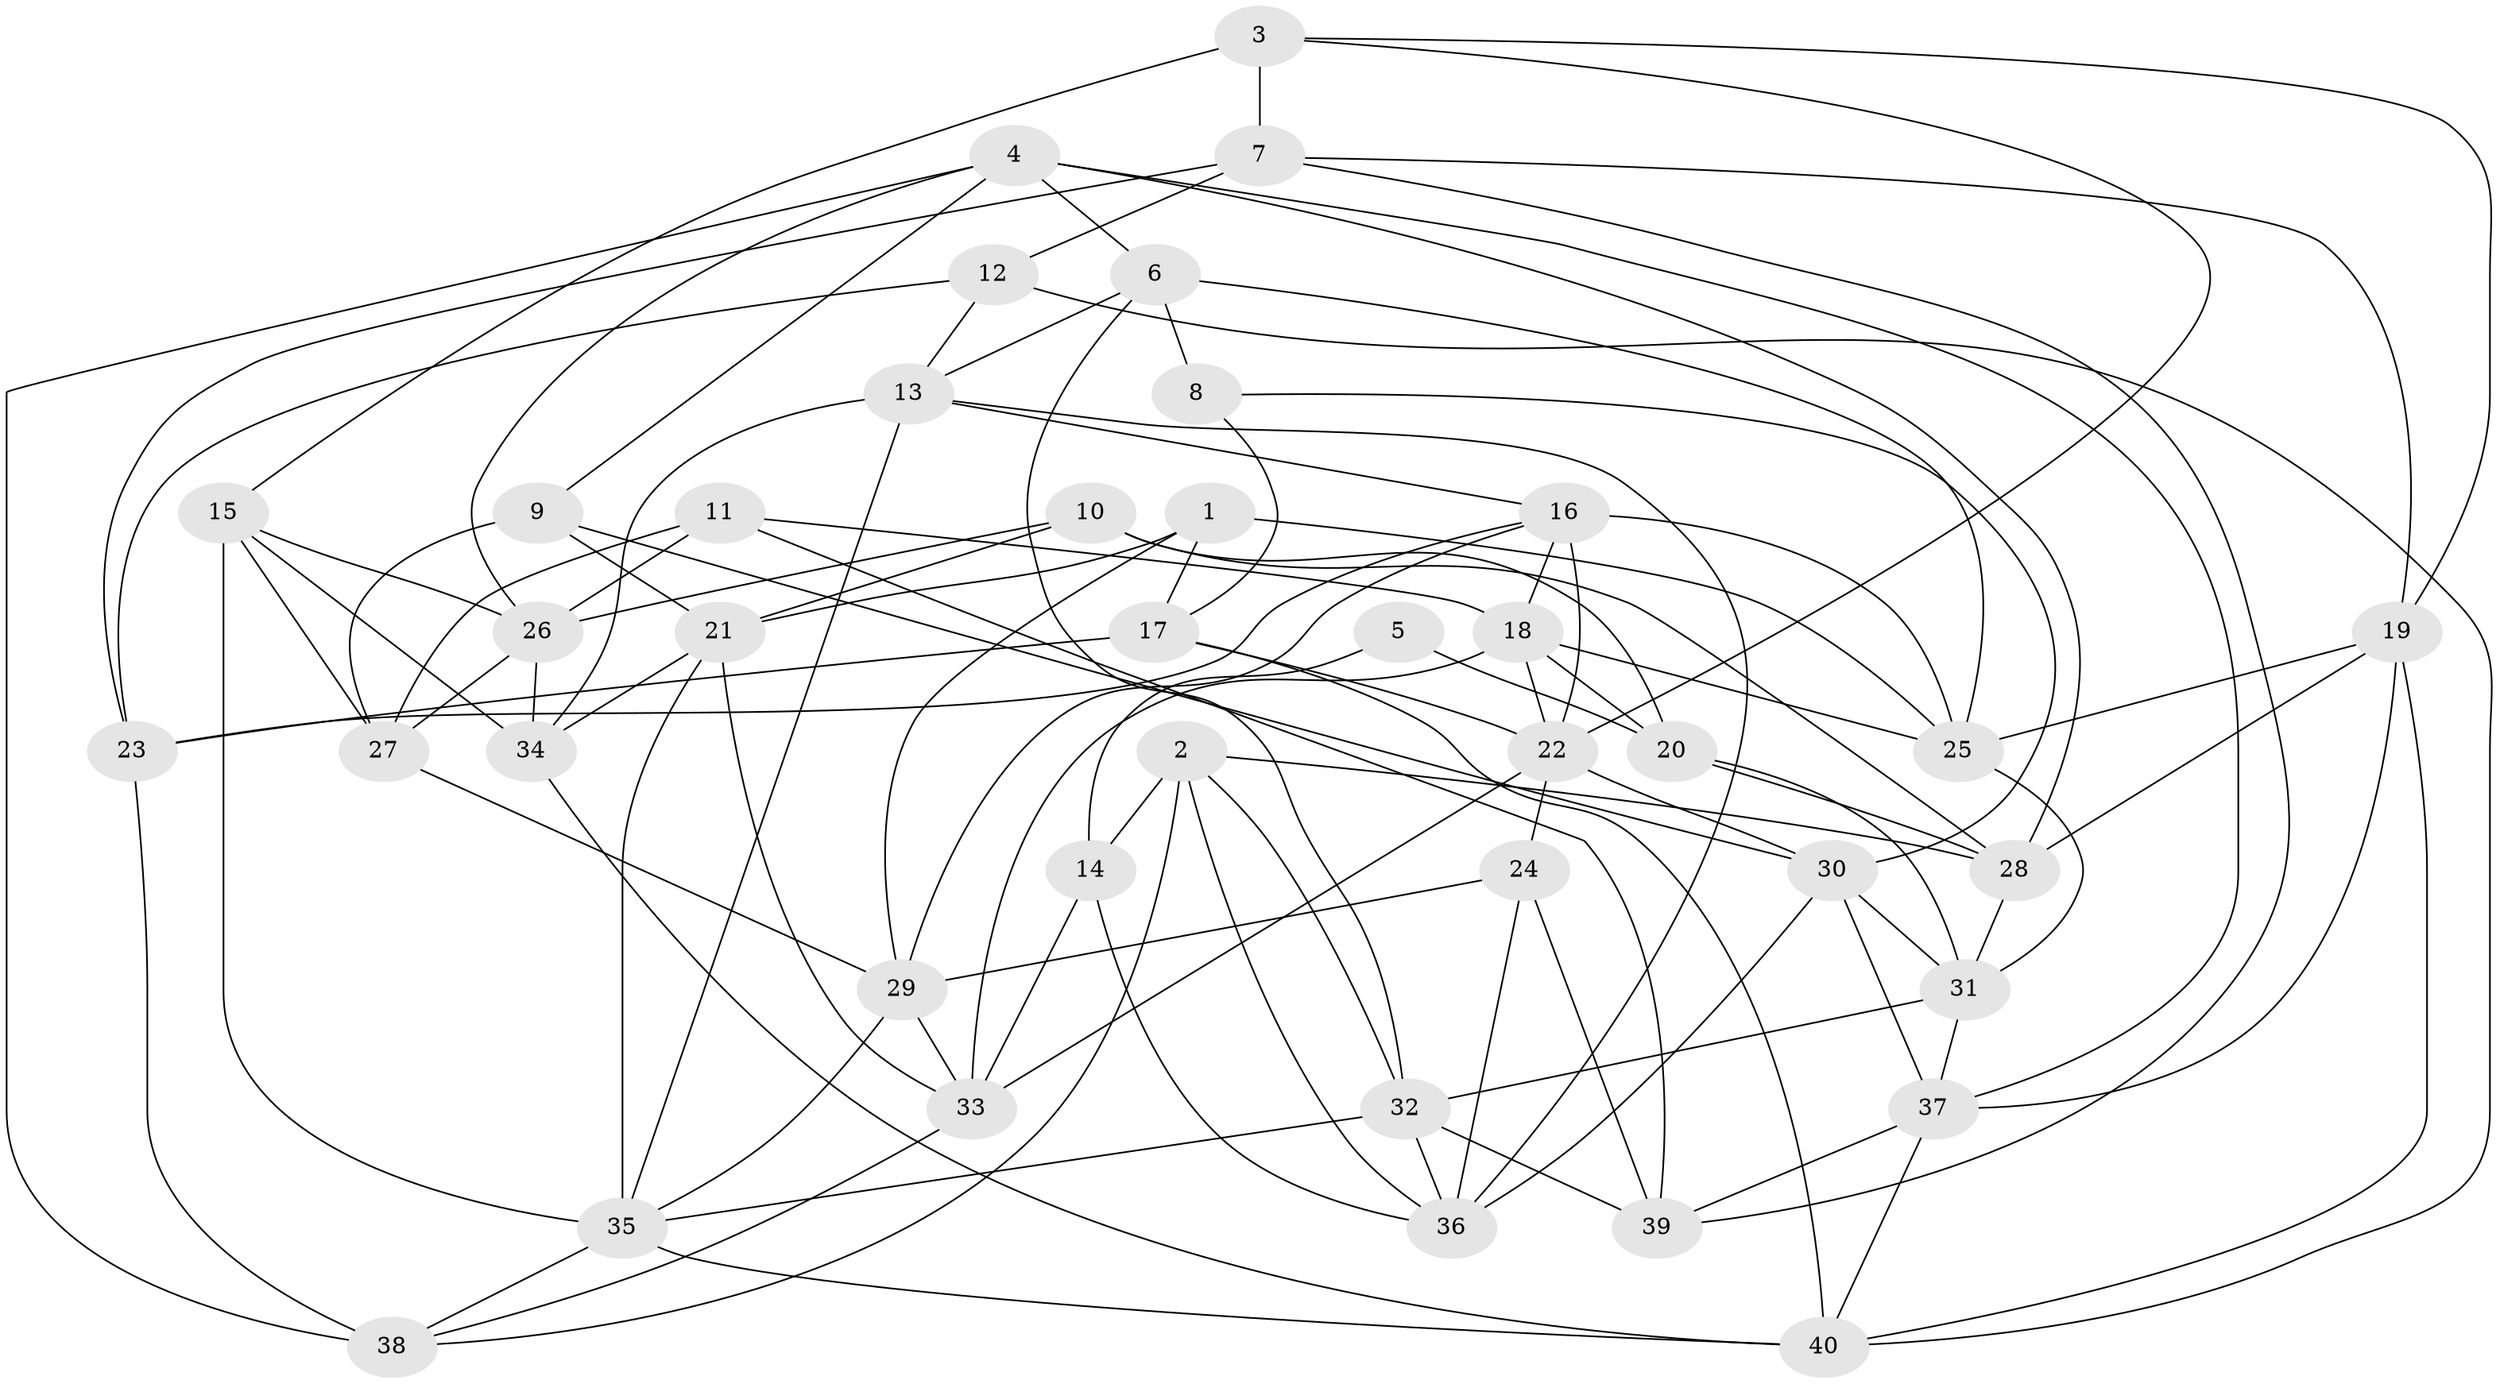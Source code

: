 // original degree distribution, {4: 1.0}
// Generated by graph-tools (version 1.1) at 2025/02/03/09/25 03:02:58]
// undirected, 40 vertices, 104 edges
graph export_dot {
graph [start="1"]
  node [color=gray90,style=filled];
  1;
  2;
  3;
  4;
  5;
  6;
  7;
  8;
  9;
  10;
  11;
  12;
  13;
  14;
  15;
  16;
  17;
  18;
  19;
  20;
  21;
  22;
  23;
  24;
  25;
  26;
  27;
  28;
  29;
  30;
  31;
  32;
  33;
  34;
  35;
  36;
  37;
  38;
  39;
  40;
  1 -- 17 [weight=1.0];
  1 -- 21 [weight=1.0];
  1 -- 25 [weight=1.0];
  1 -- 29 [weight=1.0];
  2 -- 14 [weight=2.0];
  2 -- 28 [weight=1.0];
  2 -- 32 [weight=1.0];
  2 -- 36 [weight=1.0];
  2 -- 38 [weight=1.0];
  3 -- 7 [weight=2.0];
  3 -- 15 [weight=2.0];
  3 -- 19 [weight=1.0];
  3 -- 22 [weight=1.0];
  4 -- 6 [weight=1.0];
  4 -- 9 [weight=1.0];
  4 -- 26 [weight=1.0];
  4 -- 28 [weight=1.0];
  4 -- 37 [weight=1.0];
  4 -- 38 [weight=1.0];
  5 -- 14 [weight=2.0];
  5 -- 20 [weight=2.0];
  6 -- 8 [weight=2.0];
  6 -- 13 [weight=1.0];
  6 -- 25 [weight=1.0];
  6 -- 32 [weight=1.0];
  7 -- 12 [weight=1.0];
  7 -- 19 [weight=1.0];
  7 -- 23 [weight=1.0];
  7 -- 39 [weight=1.0];
  8 -- 17 [weight=1.0];
  8 -- 30 [weight=1.0];
  9 -- 21 [weight=1.0];
  9 -- 27 [weight=1.0];
  9 -- 30 [weight=1.0];
  10 -- 20 [weight=1.0];
  10 -- 21 [weight=1.0];
  10 -- 26 [weight=1.0];
  10 -- 28 [weight=1.0];
  11 -- 18 [weight=1.0];
  11 -- 26 [weight=1.0];
  11 -- 27 [weight=2.0];
  11 -- 39 [weight=2.0];
  12 -- 13 [weight=1.0];
  12 -- 23 [weight=1.0];
  12 -- 40 [weight=1.0];
  13 -- 16 [weight=1.0];
  13 -- 34 [weight=1.0];
  13 -- 35 [weight=1.0];
  13 -- 36 [weight=1.0];
  14 -- 33 [weight=1.0];
  14 -- 36 [weight=1.0];
  15 -- 26 [weight=1.0];
  15 -- 27 [weight=1.0];
  15 -- 34 [weight=1.0];
  15 -- 35 [weight=1.0];
  16 -- 18 [weight=1.0];
  16 -- 22 [weight=3.0];
  16 -- 23 [weight=1.0];
  16 -- 25 [weight=1.0];
  16 -- 29 [weight=1.0];
  17 -- 22 [weight=2.0];
  17 -- 23 [weight=1.0];
  17 -- 40 [weight=1.0];
  18 -- 20 [weight=1.0];
  18 -- 22 [weight=1.0];
  18 -- 25 [weight=1.0];
  18 -- 33 [weight=1.0];
  19 -- 25 [weight=1.0];
  19 -- 28 [weight=1.0];
  19 -- 37 [weight=1.0];
  19 -- 40 [weight=1.0];
  20 -- 28 [weight=1.0];
  20 -- 31 [weight=1.0];
  21 -- 33 [weight=1.0];
  21 -- 34 [weight=2.0];
  21 -- 35 [weight=2.0];
  22 -- 24 [weight=1.0];
  22 -- 30 [weight=1.0];
  22 -- 33 [weight=1.0];
  23 -- 38 [weight=2.0];
  24 -- 29 [weight=1.0];
  24 -- 36 [weight=1.0];
  24 -- 39 [weight=1.0];
  25 -- 31 [weight=1.0];
  26 -- 27 [weight=1.0];
  26 -- 34 [weight=1.0];
  27 -- 29 [weight=1.0];
  28 -- 31 [weight=1.0];
  29 -- 33 [weight=1.0];
  29 -- 35 [weight=1.0];
  30 -- 31 [weight=1.0];
  30 -- 36 [weight=1.0];
  30 -- 37 [weight=1.0];
  31 -- 32 [weight=1.0];
  31 -- 37 [weight=1.0];
  32 -- 35 [weight=1.0];
  32 -- 36 [weight=1.0];
  32 -- 39 [weight=1.0];
  33 -- 38 [weight=1.0];
  34 -- 40 [weight=1.0];
  35 -- 38 [weight=1.0];
  35 -- 40 [weight=1.0];
  37 -- 39 [weight=1.0];
  37 -- 40 [weight=1.0];
}
